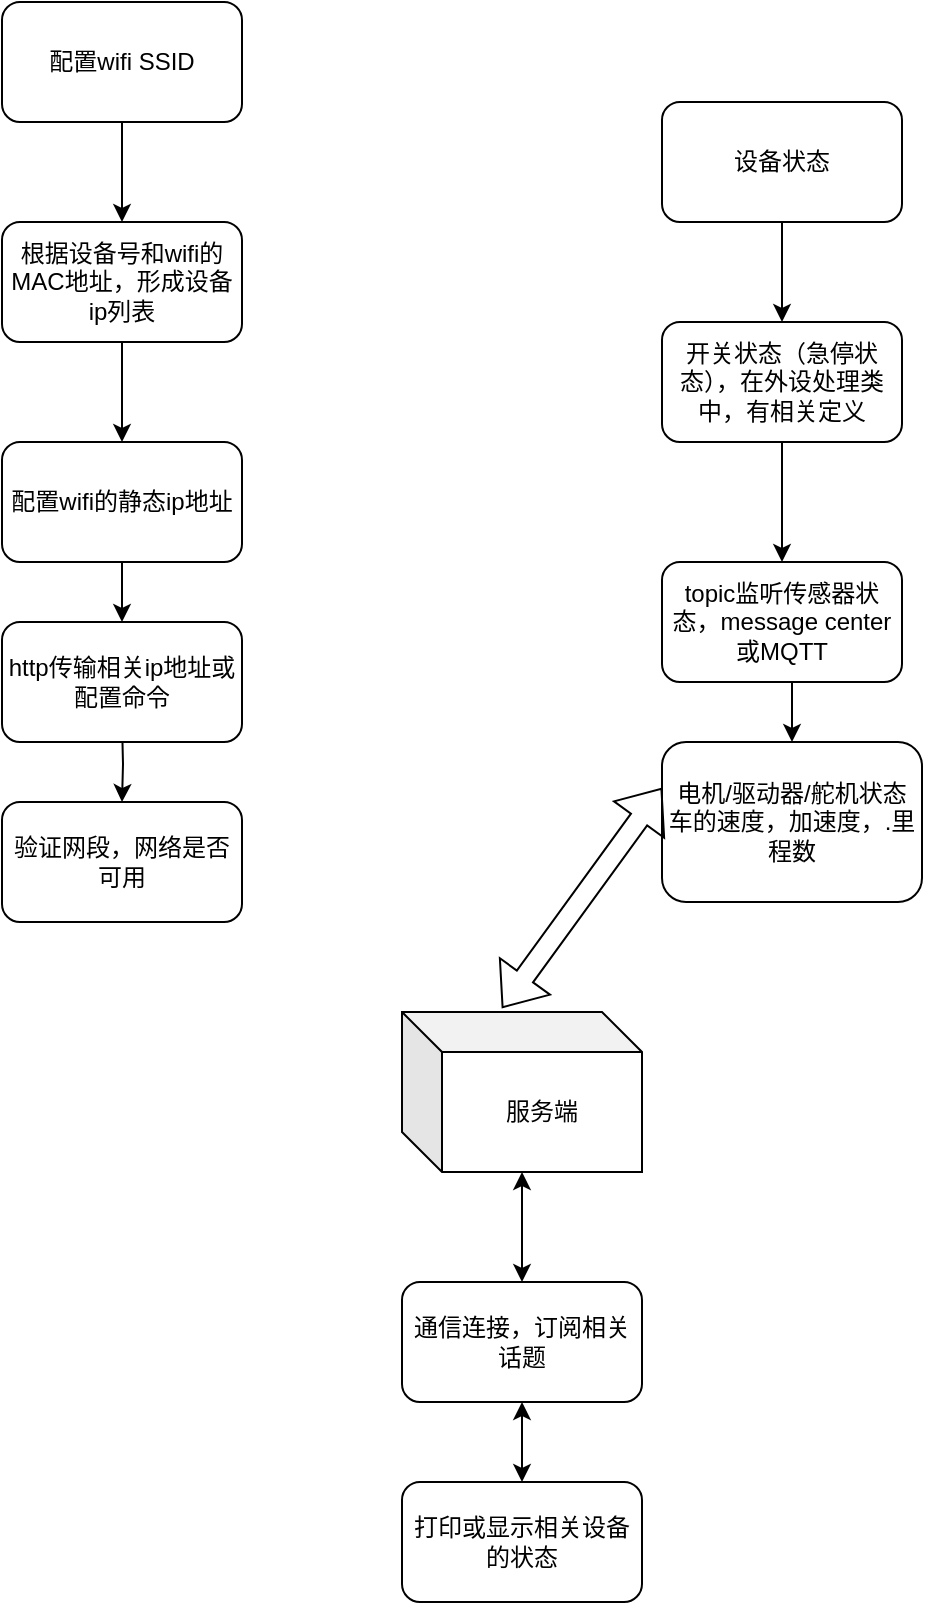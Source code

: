 <mxfile version="19.0.0" type="github">
  <diagram id="C5RBs43oDa-KdzZeNtuy" name="Page-1">
    <mxGraphModel dx="1350" dy="712" grid="1" gridSize="10" guides="1" tooltips="1" connect="1" arrows="1" fold="1" page="1" pageScale="1" pageWidth="827" pageHeight="1169" math="0" shadow="0">
      <root>
        <mxCell id="WIyWlLk6GJQsqaUBKTNV-0" />
        <mxCell id="WIyWlLk6GJQsqaUBKTNV-1" parent="WIyWlLk6GJQsqaUBKTNV-0" />
        <mxCell id="pghOMtpiLglkwRpyQouD-2" value="" style="edgeStyle=orthogonalEdgeStyle;rounded=0;orthogonalLoop=1;jettySize=auto;html=1;entryX=0.5;entryY=0;entryDx=0;entryDy=0;" parent="WIyWlLk6GJQsqaUBKTNV-1" source="pghOMtpiLglkwRpyQouD-0" target="pghOMtpiLglkwRpyQouD-3" edge="1">
          <mxGeometry relative="1" as="geometry" />
        </mxCell>
        <mxCell id="pghOMtpiLglkwRpyQouD-0" value="配置wifi SSID" style="rounded=1;whiteSpace=wrap;html=1;" parent="WIyWlLk6GJQsqaUBKTNV-1" vertex="1">
          <mxGeometry x="200" y="80" width="120" height="60" as="geometry" />
        </mxCell>
        <mxCell id="pghOMtpiLglkwRpyQouD-7" style="edgeStyle=orthogonalEdgeStyle;rounded=0;orthogonalLoop=1;jettySize=auto;html=1;entryX=0.5;entryY=0;entryDx=0;entryDy=0;" parent="WIyWlLk6GJQsqaUBKTNV-1" target="pghOMtpiLglkwRpyQouD-6" edge="1">
          <mxGeometry relative="1" as="geometry">
            <mxPoint x="260" y="440" as="sourcePoint" />
          </mxGeometry>
        </mxCell>
        <mxCell id="pghOMtpiLglkwRpyQouD-11" value="" style="edgeStyle=orthogonalEdgeStyle;rounded=0;orthogonalLoop=1;jettySize=auto;html=1;" parent="WIyWlLk6GJQsqaUBKTNV-1" source="pghOMtpiLglkwRpyQouD-1" target="pghOMtpiLglkwRpyQouD-10" edge="1">
          <mxGeometry relative="1" as="geometry" />
        </mxCell>
        <mxCell id="pghOMtpiLglkwRpyQouD-1" value="配置wifi的静态ip地址" style="rounded=1;whiteSpace=wrap;html=1;" parent="WIyWlLk6GJQsqaUBKTNV-1" vertex="1">
          <mxGeometry x="200" y="300" width="120" height="60" as="geometry" />
        </mxCell>
        <mxCell id="pghOMtpiLglkwRpyQouD-5" value="" style="edgeStyle=orthogonalEdgeStyle;rounded=0;orthogonalLoop=1;jettySize=auto;html=1;" parent="WIyWlLk6GJQsqaUBKTNV-1" source="pghOMtpiLglkwRpyQouD-3" target="pghOMtpiLglkwRpyQouD-1" edge="1">
          <mxGeometry relative="1" as="geometry" />
        </mxCell>
        <mxCell id="pghOMtpiLglkwRpyQouD-3" value="根据设备号和wifi的MAC地址，形成设备ip列表" style="rounded=1;whiteSpace=wrap;html=1;" parent="WIyWlLk6GJQsqaUBKTNV-1" vertex="1">
          <mxGeometry x="200" y="190" width="120" height="60" as="geometry" />
        </mxCell>
        <mxCell id="pghOMtpiLglkwRpyQouD-6" value="验证网段，网络是否可用" style="rounded=1;whiteSpace=wrap;html=1;" parent="WIyWlLk6GJQsqaUBKTNV-1" vertex="1">
          <mxGeometry x="200" y="480" width="120" height="60" as="geometry" />
        </mxCell>
        <mxCell id="pghOMtpiLglkwRpyQouD-17" style="edgeStyle=orthogonalEdgeStyle;rounded=0;orthogonalLoop=1;jettySize=auto;html=1;entryX=0.5;entryY=0;entryDx=0;entryDy=0;" parent="WIyWlLk6GJQsqaUBKTNV-1" source="pghOMtpiLglkwRpyQouD-8" target="pghOMtpiLglkwRpyQouD-9" edge="1">
          <mxGeometry relative="1" as="geometry" />
        </mxCell>
        <mxCell id="pghOMtpiLglkwRpyQouD-8" value="设备状态" style="rounded=1;whiteSpace=wrap;html=1;" parent="WIyWlLk6GJQsqaUBKTNV-1" vertex="1">
          <mxGeometry x="530" y="130" width="120" height="60" as="geometry" />
        </mxCell>
        <mxCell id="pghOMtpiLglkwRpyQouD-18" style="edgeStyle=orthogonalEdgeStyle;rounded=0;orthogonalLoop=1;jettySize=auto;html=1;exitX=0.5;exitY=1;exitDx=0;exitDy=0;" parent="WIyWlLk6GJQsqaUBKTNV-1" source="pghOMtpiLglkwRpyQouD-9" target="pghOMtpiLglkwRpyQouD-15" edge="1">
          <mxGeometry relative="1" as="geometry" />
        </mxCell>
        <mxCell id="pghOMtpiLglkwRpyQouD-9" value="开关状态（急停状态），在外设处理类中，有相关定义" style="rounded=1;whiteSpace=wrap;html=1;" parent="WIyWlLk6GJQsqaUBKTNV-1" vertex="1">
          <mxGeometry x="530" y="240" width="120" height="60" as="geometry" />
        </mxCell>
        <mxCell id="pghOMtpiLglkwRpyQouD-10" value="http传输相关ip地址或配置命令" style="rounded=1;whiteSpace=wrap;html=1;" parent="WIyWlLk6GJQsqaUBKTNV-1" vertex="1">
          <mxGeometry x="200" y="390" width="120" height="60" as="geometry" />
        </mxCell>
        <mxCell id="pghOMtpiLglkwRpyQouD-19" style="edgeStyle=orthogonalEdgeStyle;rounded=0;orthogonalLoop=1;jettySize=auto;html=1;exitX=0.5;exitY=1;exitDx=0;exitDy=0;entryX=0.5;entryY=0;entryDx=0;entryDy=0;" parent="WIyWlLk6GJQsqaUBKTNV-1" source="pghOMtpiLglkwRpyQouD-15" target="pghOMtpiLglkwRpyQouD-16" edge="1">
          <mxGeometry relative="1" as="geometry" />
        </mxCell>
        <mxCell id="pghOMtpiLglkwRpyQouD-15" value="topic监听传感器状态，message center或MQTT" style="rounded=1;whiteSpace=wrap;html=1;" parent="WIyWlLk6GJQsqaUBKTNV-1" vertex="1">
          <mxGeometry x="530" y="360" width="120" height="60" as="geometry" />
        </mxCell>
        <mxCell id="pghOMtpiLglkwRpyQouD-16" value="电机/驱动器/舵机状态&lt;br&gt;车的速度，加速度，.里程数" style="rounded=1;whiteSpace=wrap;html=1;" parent="WIyWlLk6GJQsqaUBKTNV-1" vertex="1">
          <mxGeometry x="530" y="450" width="130" height="80" as="geometry" />
        </mxCell>
        <mxCell id="1J_wOXWUNZtSPoQGS7I8-0" value="服务端" style="shape=cube;whiteSpace=wrap;html=1;boundedLbl=1;backgroundOutline=1;darkOpacity=0.05;darkOpacity2=0.1;" vertex="1" parent="WIyWlLk6GJQsqaUBKTNV-1">
          <mxGeometry x="400" y="585" width="120" height="80" as="geometry" />
        </mxCell>
        <mxCell id="1J_wOXWUNZtSPoQGS7I8-2" value="通信连接，订阅相关话题" style="rounded=1;whiteSpace=wrap;html=1;" vertex="1" parent="WIyWlLk6GJQsqaUBKTNV-1">
          <mxGeometry x="400" y="720" width="120" height="60" as="geometry" />
        </mxCell>
        <mxCell id="1J_wOXWUNZtSPoQGS7I8-3" value="" style="shape=flexArrow;endArrow=classic;startArrow=classic;html=1;rounded=0;entryX=0;entryY=0.25;entryDx=0;entryDy=0;" edge="1" parent="WIyWlLk6GJQsqaUBKTNV-1">
          <mxGeometry width="100" height="100" relative="1" as="geometry">
            <mxPoint x="450" y="583" as="sourcePoint" />
            <mxPoint x="530" y="473" as="targetPoint" />
          </mxGeometry>
        </mxCell>
        <mxCell id="1J_wOXWUNZtSPoQGS7I8-4" value="" style="endArrow=classic;startArrow=classic;html=1;rounded=0;entryX=0.5;entryY=1;entryDx=0;entryDy=0;entryPerimeter=0;" edge="1" parent="WIyWlLk6GJQsqaUBKTNV-1" source="1J_wOXWUNZtSPoQGS7I8-2" target="1J_wOXWUNZtSPoQGS7I8-0">
          <mxGeometry width="50" height="50" relative="1" as="geometry">
            <mxPoint x="470" y="710" as="sourcePoint" />
            <mxPoint x="510" y="670" as="targetPoint" />
          </mxGeometry>
        </mxCell>
        <mxCell id="1J_wOXWUNZtSPoQGS7I8-5" value="打印或显示相关设备的状态" style="rounded=1;whiteSpace=wrap;html=1;" vertex="1" parent="WIyWlLk6GJQsqaUBKTNV-1">
          <mxGeometry x="400" y="820" width="120" height="60" as="geometry" />
        </mxCell>
        <mxCell id="1J_wOXWUNZtSPoQGS7I8-6" value="" style="endArrow=classic;startArrow=classic;html=1;rounded=0;exitX=0.5;exitY=0;exitDx=0;exitDy=0;entryX=0.5;entryY=1;entryDx=0;entryDy=0;" edge="1" parent="WIyWlLk6GJQsqaUBKTNV-1" source="1J_wOXWUNZtSPoQGS7I8-5" target="1J_wOXWUNZtSPoQGS7I8-2">
          <mxGeometry width="50" height="50" relative="1" as="geometry">
            <mxPoint x="450" y="830" as="sourcePoint" />
            <mxPoint x="460" y="790" as="targetPoint" />
          </mxGeometry>
        </mxCell>
      </root>
    </mxGraphModel>
  </diagram>
</mxfile>
